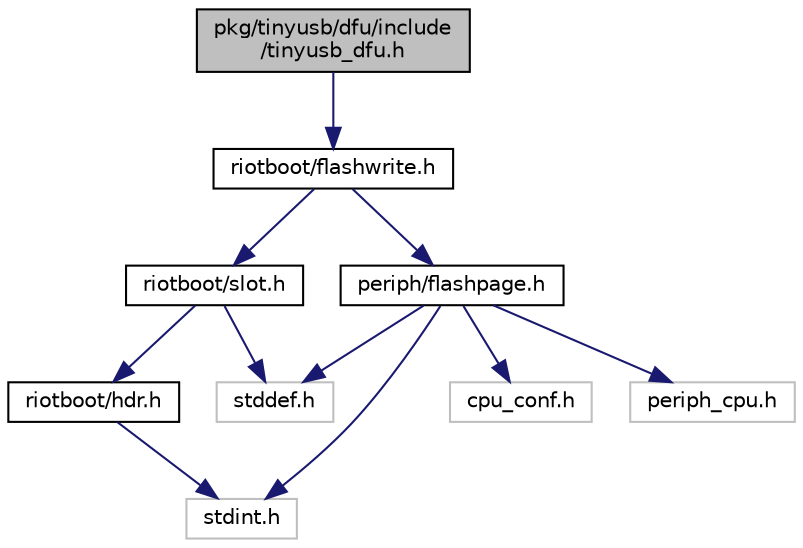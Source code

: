 digraph "pkg/tinyusb/dfu/include/tinyusb_dfu.h"
{
 // LATEX_PDF_SIZE
  edge [fontname="Helvetica",fontsize="10",labelfontname="Helvetica",labelfontsize="10"];
  node [fontname="Helvetica",fontsize="10",shape=record];
  Node1 [label="pkg/tinyusb/dfu/include\l/tinyusb_dfu.h",height=0.2,width=0.4,color="black", fillcolor="grey75", style="filled", fontcolor="black",tooltip="TinyUSB specific DFU definitions."];
  Node1 -> Node2 [color="midnightblue",fontsize="10",style="solid",fontname="Helvetica"];
  Node2 [label="riotboot/flashwrite.h",height=0.2,width=0.4,color="black", fillcolor="white", style="filled",URL="$riotboot_2flashwrite_8h.html",tooltip="riotboot flash writing module"];
  Node2 -> Node3 [color="midnightblue",fontsize="10",style="solid",fontname="Helvetica"];
  Node3 [label="riotboot/slot.h",height=0.2,width=0.4,color="black", fillcolor="white", style="filled",URL="$slot_8h.html",tooltip="Slot management tools."];
  Node3 -> Node4 [color="midnightblue",fontsize="10",style="solid",fontname="Helvetica"];
  Node4 [label="stddef.h",height=0.2,width=0.4,color="grey75", fillcolor="white", style="filled",tooltip=" "];
  Node3 -> Node5 [color="midnightblue",fontsize="10",style="solid",fontname="Helvetica"];
  Node5 [label="riotboot/hdr.h",height=0.2,width=0.4,color="black", fillcolor="white", style="filled",URL="$riotboot_2hdr_8h.html",tooltip="RIOT \"partition\" header and tools."];
  Node5 -> Node6 [color="midnightblue",fontsize="10",style="solid",fontname="Helvetica"];
  Node6 [label="stdint.h",height=0.2,width=0.4,color="grey75", fillcolor="white", style="filled",tooltip=" "];
  Node2 -> Node7 [color="midnightblue",fontsize="10",style="solid",fontname="Helvetica"];
  Node7 [label="periph/flashpage.h",height=0.2,width=0.4,color="black", fillcolor="white", style="filled",URL="$flashpage_8h.html",tooltip="Low-level flash page peripheral driver interface."];
  Node7 -> Node4 [color="midnightblue",fontsize="10",style="solid",fontname="Helvetica"];
  Node7 -> Node6 [color="midnightblue",fontsize="10",style="solid",fontname="Helvetica"];
  Node7 -> Node8 [color="midnightblue",fontsize="10",style="solid",fontname="Helvetica"];
  Node8 [label="cpu_conf.h",height=0.2,width=0.4,color="grey75", fillcolor="white", style="filled",tooltip=" "];
  Node7 -> Node9 [color="midnightblue",fontsize="10",style="solid",fontname="Helvetica"];
  Node9 [label="periph_cpu.h",height=0.2,width=0.4,color="grey75", fillcolor="white", style="filled",tooltip=" "];
}
